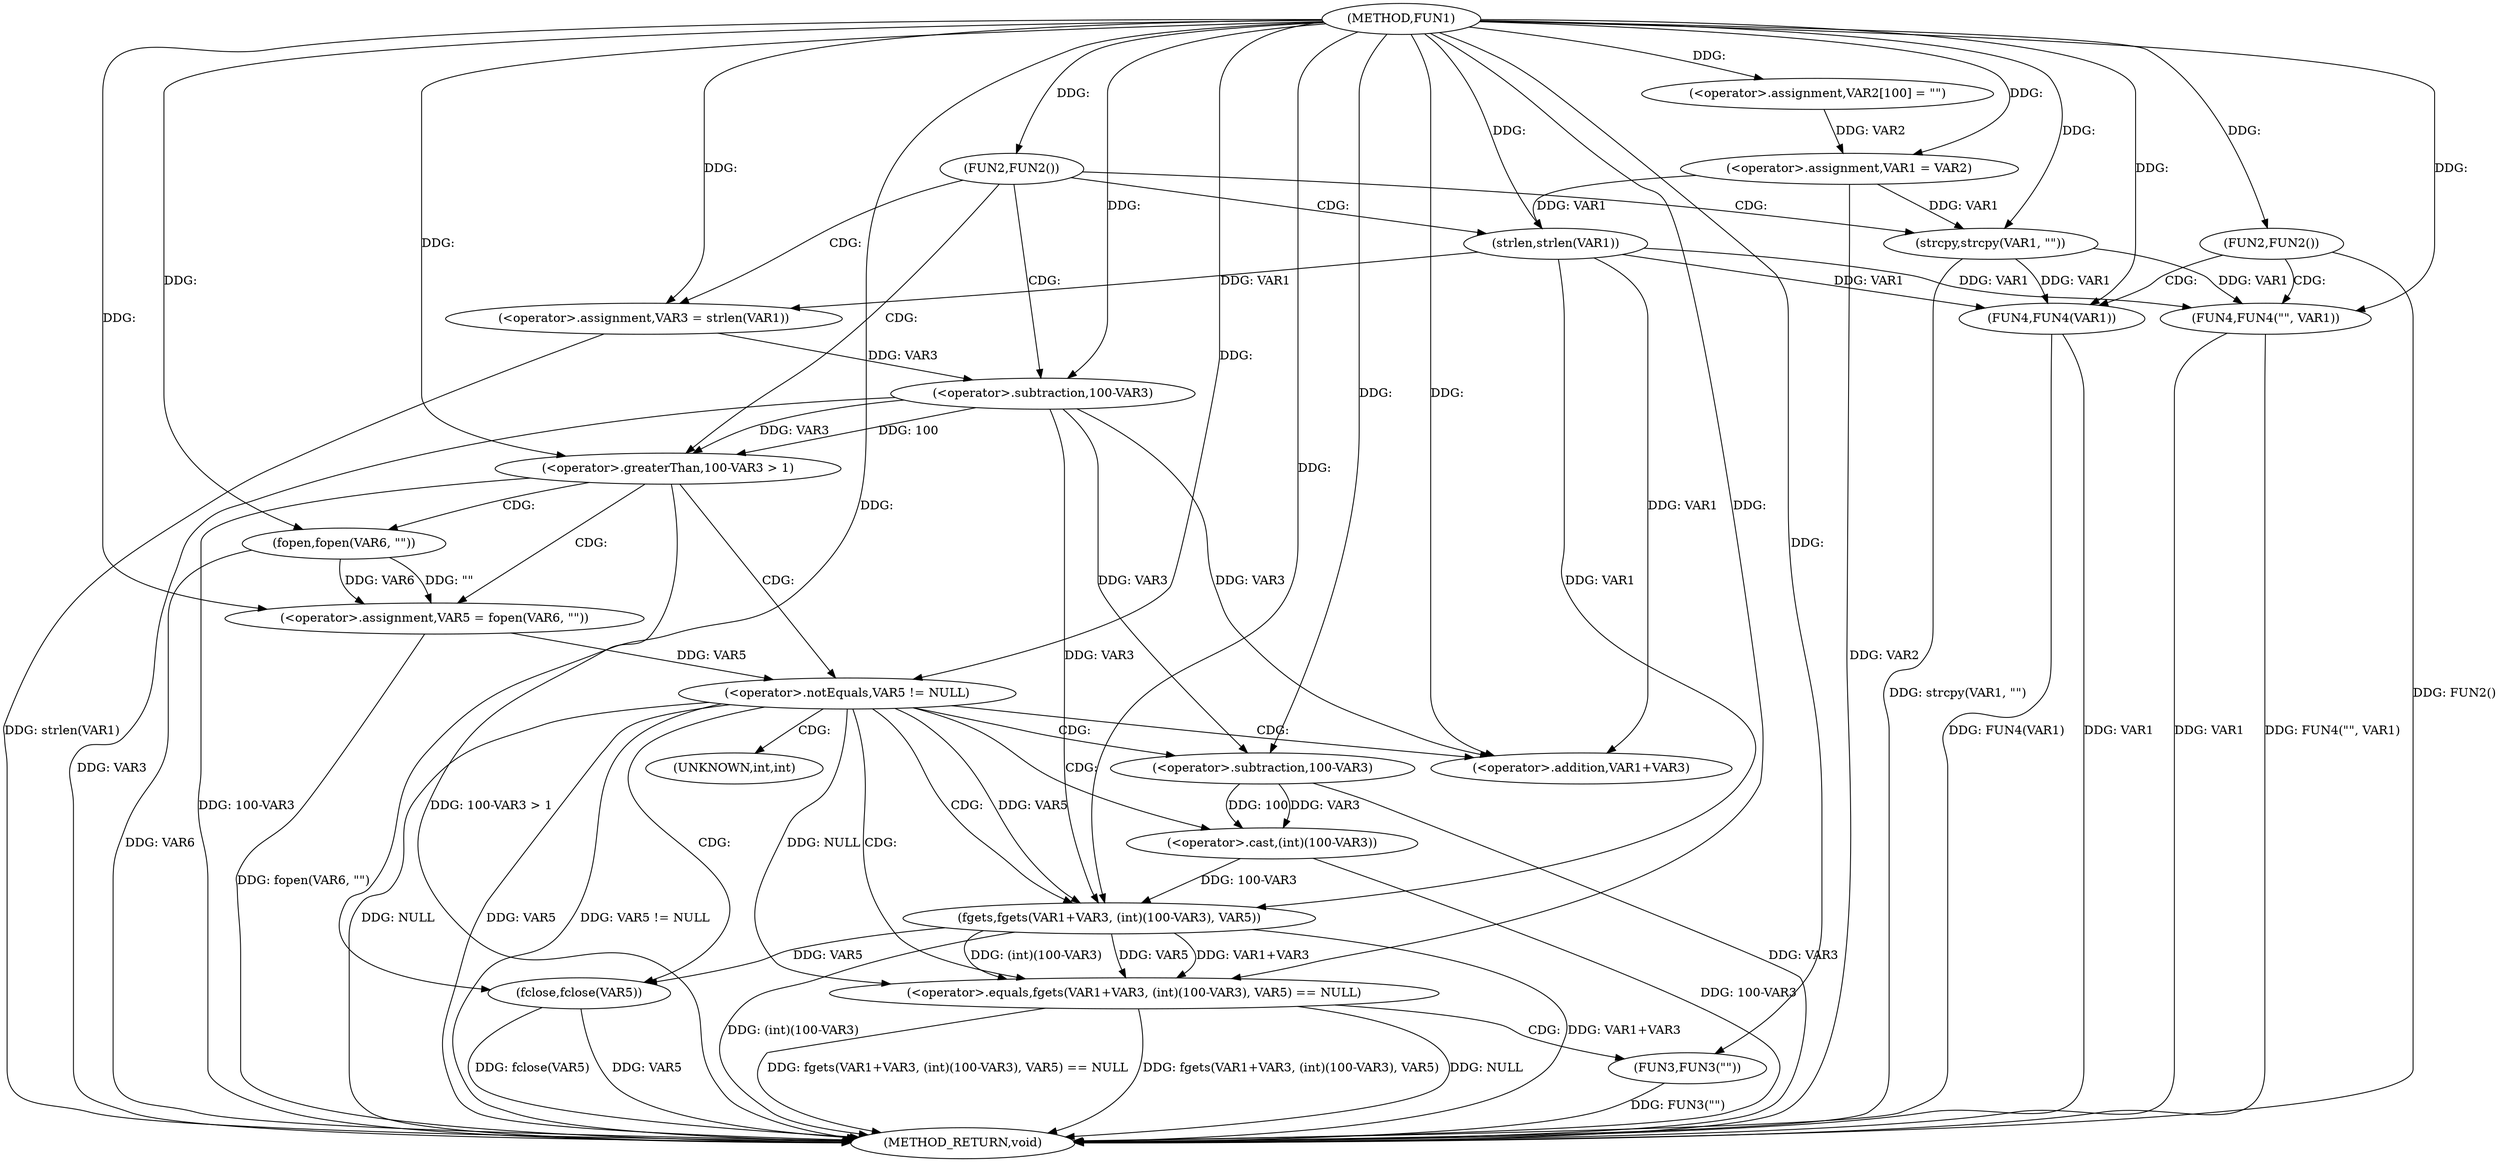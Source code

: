 digraph FUN1 {  
"1000100" [label = "(METHOD,FUN1)" ]
"1000170" [label = "(METHOD_RETURN,void)" ]
"1000104" [label = "(<operator>.assignment,VAR2[100] = \"\")" ]
"1000107" [label = "(<operator>.assignment,VAR1 = VAR2)" ]
"1000111" [label = "(FUN2,FUN2())" ]
"1000115" [label = "(<operator>.assignment,VAR3 = strlen(VAR1))" ]
"1000117" [label = "(strlen,strlen(VAR1))" ]
"1000121" [label = "(<operator>.greaterThan,100-VAR3 > 1)" ]
"1000122" [label = "(<operator>.subtraction,100-VAR3)" ]
"1000127" [label = "(<operator>.assignment,VAR5 = fopen(VAR6, \"\"))" ]
"1000129" [label = "(fopen,fopen(VAR6, \"\"))" ]
"1000133" [label = "(<operator>.notEquals,VAR5 != NULL)" ]
"1000138" [label = "(<operator>.equals,fgets(VAR1+VAR3, (int)(100-VAR3), VAR5) == NULL)" ]
"1000139" [label = "(fgets,fgets(VAR1+VAR3, (int)(100-VAR3), VAR5))" ]
"1000140" [label = "(<operator>.addition,VAR1+VAR3)" ]
"1000143" [label = "(<operator>.cast,(int)(100-VAR3))" ]
"1000145" [label = "(<operator>.subtraction,100-VAR3)" ]
"1000151" [label = "(FUN3,FUN3(\"\"))" ]
"1000153" [label = "(fclose,fclose(VAR5))" ]
"1000157" [label = "(strcpy,strcpy(VAR1, \"\"))" ]
"1000161" [label = "(FUN2,FUN2())" ]
"1000163" [label = "(FUN4,FUN4(VAR1))" ]
"1000167" [label = "(FUN4,FUN4(\"\", VAR1))" ]
"1000144" [label = "(UNKNOWN,int,int)" ]
  "1000115" -> "1000170"  [ label = "DDG: strlen(VAR1)"] 
  "1000167" -> "1000170"  [ label = "DDG: VAR1"] 
  "1000157" -> "1000170"  [ label = "DDG: strcpy(VAR1, \"\")"] 
  "1000138" -> "1000170"  [ label = "DDG: fgets(VAR1+VAR3, (int)(100-VAR3), VAR5)"] 
  "1000139" -> "1000170"  [ label = "DDG: VAR1+VAR3"] 
  "1000138" -> "1000170"  [ label = "DDG: NULL"] 
  "1000133" -> "1000170"  [ label = "DDG: VAR5 != NULL"] 
  "1000153" -> "1000170"  [ label = "DDG: VAR5"] 
  "1000133" -> "1000170"  [ label = "DDG: NULL"] 
  "1000138" -> "1000170"  [ label = "DDG: fgets(VAR1+VAR3, (int)(100-VAR3), VAR5) == NULL"] 
  "1000163" -> "1000170"  [ label = "DDG: FUN4(VAR1)"] 
  "1000107" -> "1000170"  [ label = "DDG: VAR2"] 
  "1000122" -> "1000170"  [ label = "DDG: VAR3"] 
  "1000129" -> "1000170"  [ label = "DDG: VAR6"] 
  "1000163" -> "1000170"  [ label = "DDG: VAR1"] 
  "1000151" -> "1000170"  [ label = "DDG: FUN3(\"\")"] 
  "1000127" -> "1000170"  [ label = "DDG: fopen(VAR6, \"\")"] 
  "1000167" -> "1000170"  [ label = "DDG: FUN4(\"\", VAR1)"] 
  "1000133" -> "1000170"  [ label = "DDG: VAR5"] 
  "1000121" -> "1000170"  [ label = "DDG: 100-VAR3 > 1"] 
  "1000153" -> "1000170"  [ label = "DDG: fclose(VAR5)"] 
  "1000139" -> "1000170"  [ label = "DDG: (int)(100-VAR3)"] 
  "1000121" -> "1000170"  [ label = "DDG: 100-VAR3"] 
  "1000143" -> "1000170"  [ label = "DDG: 100-VAR3"] 
  "1000145" -> "1000170"  [ label = "DDG: VAR3"] 
  "1000161" -> "1000170"  [ label = "DDG: FUN2()"] 
  "1000100" -> "1000104"  [ label = "DDG: "] 
  "1000104" -> "1000107"  [ label = "DDG: VAR2"] 
  "1000100" -> "1000107"  [ label = "DDG: "] 
  "1000100" -> "1000111"  [ label = "DDG: "] 
  "1000117" -> "1000115"  [ label = "DDG: VAR1"] 
  "1000100" -> "1000115"  [ label = "DDG: "] 
  "1000107" -> "1000117"  [ label = "DDG: VAR1"] 
  "1000100" -> "1000117"  [ label = "DDG: "] 
  "1000122" -> "1000121"  [ label = "DDG: 100"] 
  "1000122" -> "1000121"  [ label = "DDG: VAR3"] 
  "1000100" -> "1000122"  [ label = "DDG: "] 
  "1000115" -> "1000122"  [ label = "DDG: VAR3"] 
  "1000100" -> "1000121"  [ label = "DDG: "] 
  "1000129" -> "1000127"  [ label = "DDG: VAR6"] 
  "1000129" -> "1000127"  [ label = "DDG: \"\""] 
  "1000100" -> "1000127"  [ label = "DDG: "] 
  "1000100" -> "1000129"  [ label = "DDG: "] 
  "1000127" -> "1000133"  [ label = "DDG: VAR5"] 
  "1000100" -> "1000133"  [ label = "DDG: "] 
  "1000139" -> "1000138"  [ label = "DDG: VAR1+VAR3"] 
  "1000139" -> "1000138"  [ label = "DDG: (int)(100-VAR3)"] 
  "1000139" -> "1000138"  [ label = "DDG: VAR5"] 
  "1000117" -> "1000139"  [ label = "DDG: VAR1"] 
  "1000100" -> "1000139"  [ label = "DDG: "] 
  "1000122" -> "1000139"  [ label = "DDG: VAR3"] 
  "1000117" -> "1000140"  [ label = "DDG: VAR1"] 
  "1000100" -> "1000140"  [ label = "DDG: "] 
  "1000122" -> "1000140"  [ label = "DDG: VAR3"] 
  "1000143" -> "1000139"  [ label = "DDG: 100-VAR3"] 
  "1000145" -> "1000143"  [ label = "DDG: 100"] 
  "1000145" -> "1000143"  [ label = "DDG: VAR3"] 
  "1000100" -> "1000145"  [ label = "DDG: "] 
  "1000122" -> "1000145"  [ label = "DDG: VAR3"] 
  "1000133" -> "1000139"  [ label = "DDG: VAR5"] 
  "1000133" -> "1000138"  [ label = "DDG: NULL"] 
  "1000100" -> "1000138"  [ label = "DDG: "] 
  "1000100" -> "1000151"  [ label = "DDG: "] 
  "1000139" -> "1000153"  [ label = "DDG: VAR5"] 
  "1000100" -> "1000153"  [ label = "DDG: "] 
  "1000107" -> "1000157"  [ label = "DDG: VAR1"] 
  "1000100" -> "1000157"  [ label = "DDG: "] 
  "1000100" -> "1000161"  [ label = "DDG: "] 
  "1000157" -> "1000163"  [ label = "DDG: VAR1"] 
  "1000117" -> "1000163"  [ label = "DDG: VAR1"] 
  "1000100" -> "1000163"  [ label = "DDG: "] 
  "1000100" -> "1000167"  [ label = "DDG: "] 
  "1000157" -> "1000167"  [ label = "DDG: VAR1"] 
  "1000117" -> "1000167"  [ label = "DDG: VAR1"] 
  "1000111" -> "1000121"  [ label = "CDG: "] 
  "1000111" -> "1000117"  [ label = "CDG: "] 
  "1000111" -> "1000115"  [ label = "CDG: "] 
  "1000111" -> "1000157"  [ label = "CDG: "] 
  "1000111" -> "1000122"  [ label = "CDG: "] 
  "1000121" -> "1000127"  [ label = "CDG: "] 
  "1000121" -> "1000129"  [ label = "CDG: "] 
  "1000121" -> "1000133"  [ label = "CDG: "] 
  "1000133" -> "1000153"  [ label = "CDG: "] 
  "1000133" -> "1000143"  [ label = "CDG: "] 
  "1000133" -> "1000145"  [ label = "CDG: "] 
  "1000133" -> "1000139"  [ label = "CDG: "] 
  "1000133" -> "1000144"  [ label = "CDG: "] 
  "1000133" -> "1000140"  [ label = "CDG: "] 
  "1000133" -> "1000138"  [ label = "CDG: "] 
  "1000138" -> "1000151"  [ label = "CDG: "] 
  "1000161" -> "1000163"  [ label = "CDG: "] 
  "1000161" -> "1000167"  [ label = "CDG: "] 
}
